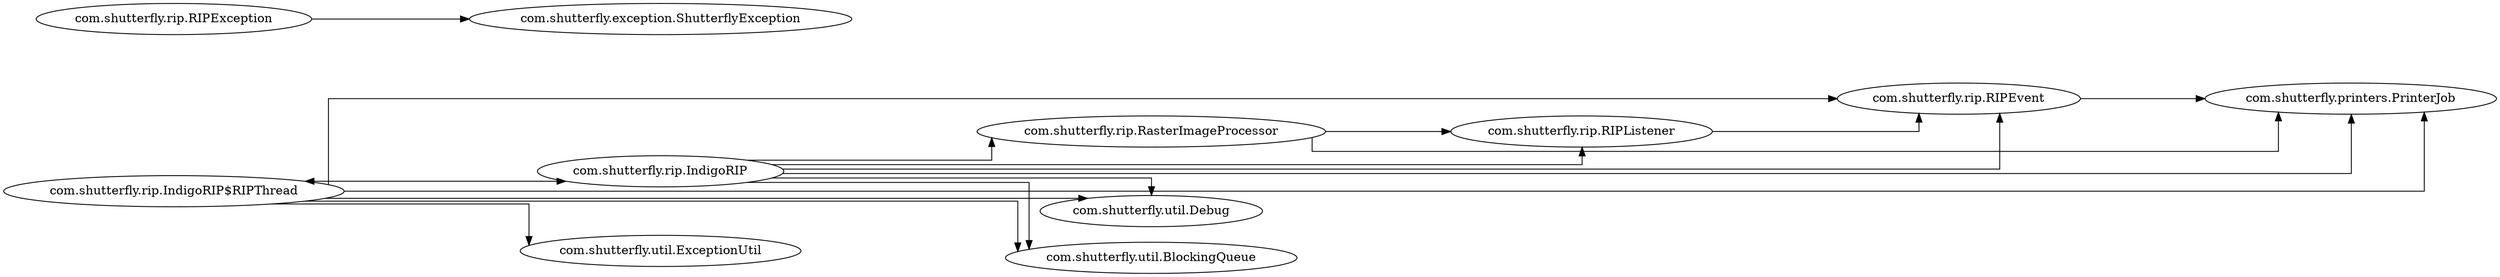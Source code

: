 digraph dependencyGraph {
 concentrate=true;
 rankdir="LR"; 
ranksep="2.0";
"com.shutterfly.rip.IndigoRIP$RIPThread"; 
"com.shutterfly.rip.IndigoRIP$RIPThread"->"com.shutterfly.rip.IndigoRIP";
"com.shutterfly.rip.IndigoRIP$RIPThread"->"com.shutterfly.rip.RIPEvent";
"com.shutterfly.rip.IndigoRIP$RIPThread"->"com.shutterfly.printers.PrinterJob";
"com.shutterfly.rip.IndigoRIP$RIPThread"->"com.shutterfly.util.Debug";
"com.shutterfly.rip.IndigoRIP$RIPThread"->"com.shutterfly.util.BlockingQueue";
"com.shutterfly.rip.IndigoRIP$RIPThread"->"com.shutterfly.util.ExceptionUtil";
"com.shutterfly.rip.IndigoRIP"; 
"com.shutterfly.rip.IndigoRIP"->"com.shutterfly.rip.RasterImageProcessor";
"com.shutterfly.rip.IndigoRIP"->"com.shutterfly.rip.IndigoRIP$RIPThread";
"com.shutterfly.rip.IndigoRIP"->"com.shutterfly.util.BlockingQueue";
"com.shutterfly.rip.IndigoRIP"->"com.shutterfly.printers.PrinterJob";
"com.shutterfly.rip.IndigoRIP"->"com.shutterfly.rip.RIPListener";
"com.shutterfly.rip.IndigoRIP"->"com.shutterfly.rip.RIPEvent";
"com.shutterfly.rip.IndigoRIP"->"com.shutterfly.util.Debug";
"com.shutterfly.rip.RIPEvent"; 
"com.shutterfly.rip.RIPEvent"->"com.shutterfly.printers.PrinterJob";
"com.shutterfly.rip.RIPException"; 
"com.shutterfly.rip.RIPException"->"com.shutterfly.exception.ShutterflyException";
"com.shutterfly.rip.RIPListener"; 
"com.shutterfly.rip.RIPListener"->"com.shutterfly.rip.RIPEvent";
"com.shutterfly.rip.RasterImageProcessor"; 
"com.shutterfly.rip.RasterImageProcessor"->"com.shutterfly.printers.PrinterJob";
"com.shutterfly.rip.RasterImageProcessor"->"com.shutterfly.rip.RIPListener";
splines="ortho";
}